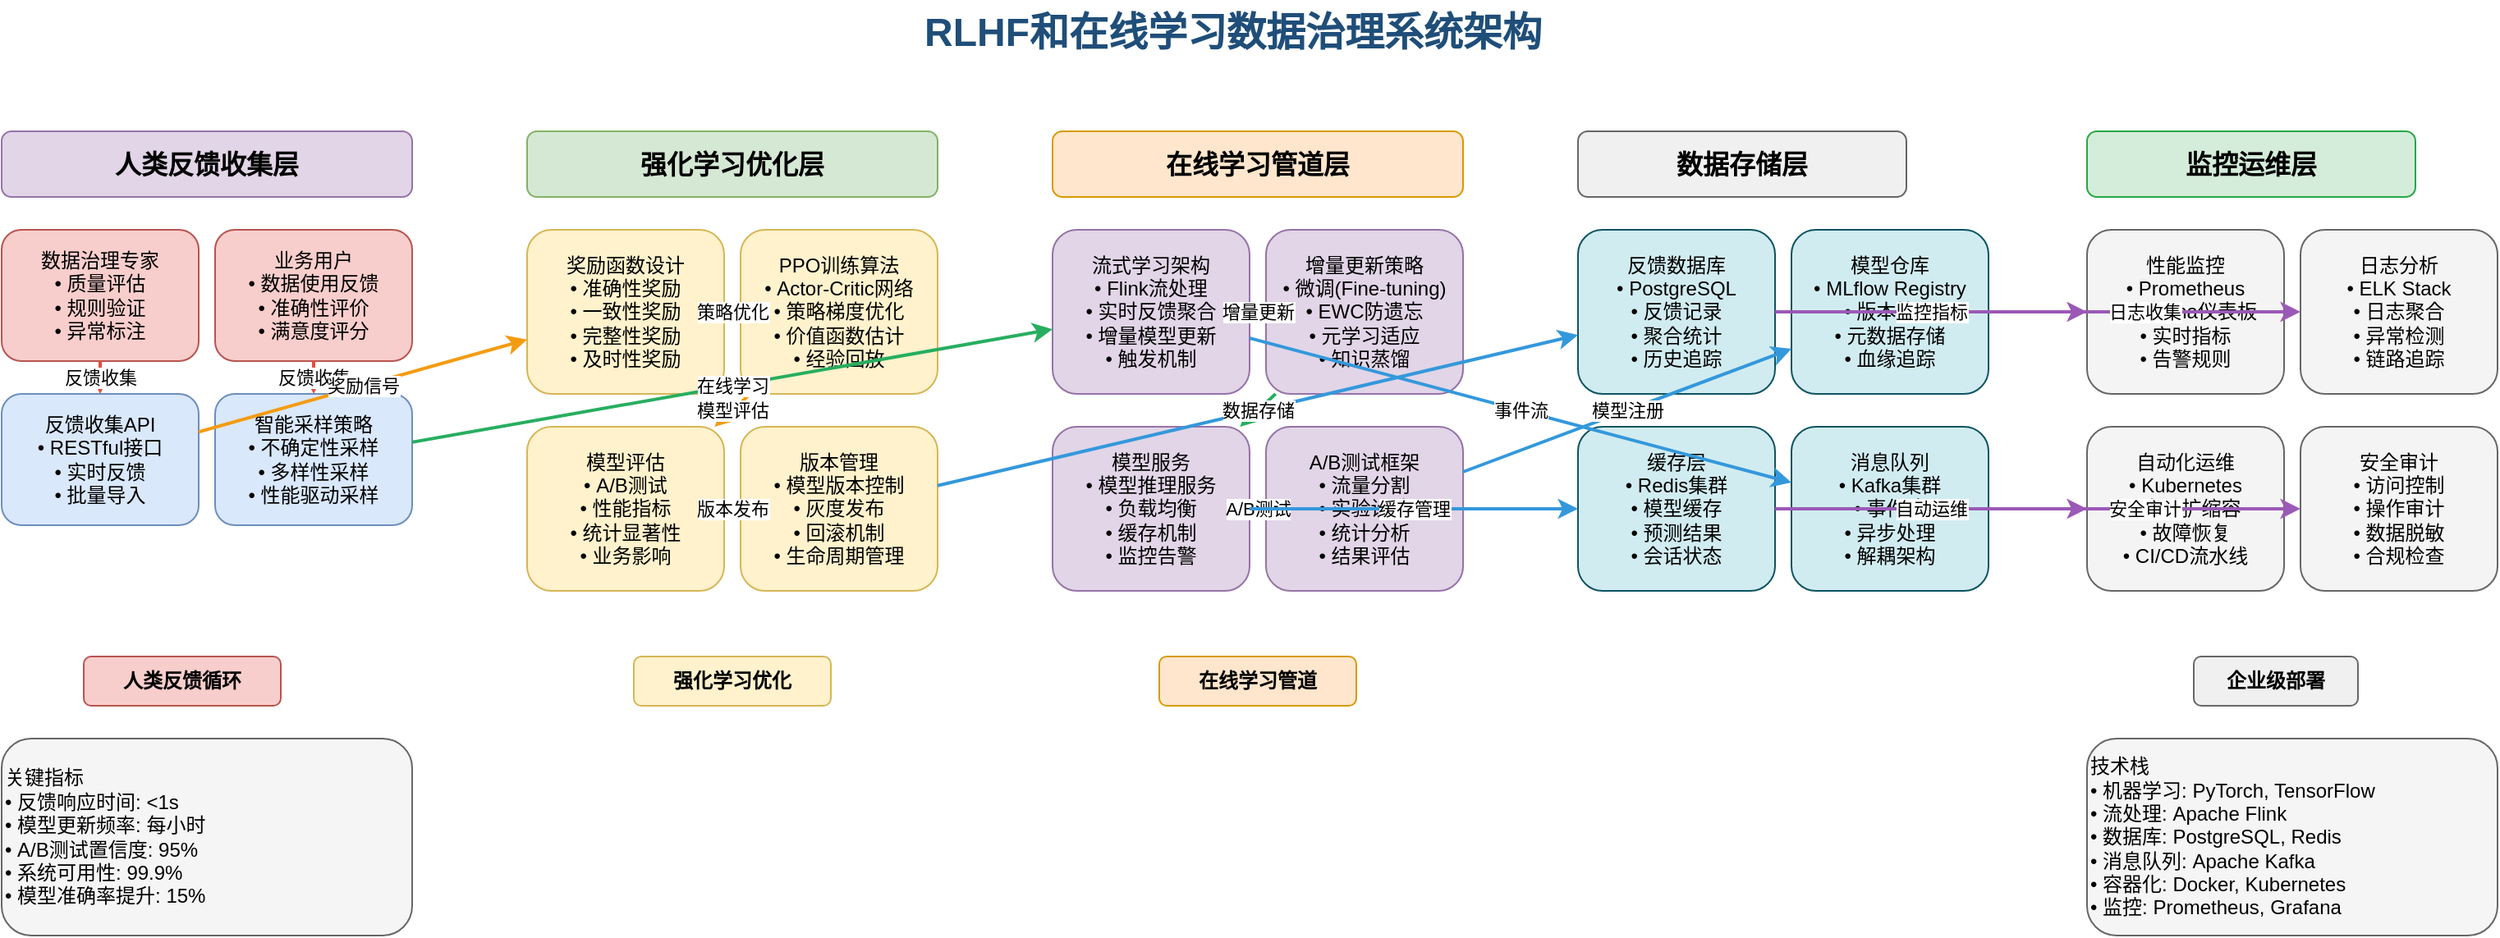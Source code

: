<mxfile version="22.1.16">
  <diagram name="RLHF System Architecture" id="rlhf-system">
    <mxGraphModel dx="1422" dy="794" grid="1" gridSize="10" guides="1" tooltips="1" connect="1" arrows="1" fold="1" page="1" pageScale="1" pageWidth="1654" pageHeight="1169" math="0" shadow="0">
      <root>
        <mxCell id="0" />
        <mxCell id="1" parent="0" />
        
        <!-- 标题 -->
        <mxCell id="title" value="RLHF和在线学习数据治理系统架构" style="text;html=1;strokeColor=none;fillColor=none;align=center;verticalAlign=middle;whiteSpace=wrap;rounded=0;fontSize=24;fontStyle=1;fontColor=#1f4e79;" vertex="1" parent="1">
          <mxGeometry x="550" y="20" width="500" height="40" as="geometry" />
        </mxCell>
        
        <!-- 人类反馈收集层 -->
        <mxCell id="feedback-layer" value="人类反馈收集层" style="rounded=1;whiteSpace=wrap;html=1;fillColor=#e1d5e7;strokeColor=#9673a6;fontSize=16;fontStyle=1;" vertex="1" parent="1">
          <mxGeometry x="50" y="100" width="250" height="40" as="geometry" />
        </mxCell>
        
        <!-- 数据治理专家 -->
        <mxCell id="data-experts" value="数据治理专家&lt;br&gt;• 质量评估&lt;br&gt;• 规则验证&lt;br&gt;• 异常标注" style="rounded=1;whiteSpace=wrap;html=1;fillColor=#f8cecc;strokeColor=#b85450;" vertex="1" parent="1">
          <mxGeometry x="50" y="160" width="120" height="80" as="geometry" />
        </mxCell>
        
        <!-- 业务用户 -->
        <mxCell id="business-users" value="业务用户&lt;br&gt;• 数据使用反馈&lt;br&gt;• 准确性评价&lt;br&gt;• 满意度评分" style="rounded=1;whiteSpace=wrap;html=1;fillColor=#f8cecc;strokeColor=#b85450;" vertex="1" parent="1">
          <mxGeometry x="180" y="160" width="120" height="80" as="geometry" />
        </mxCell>
        
        <!-- 反馈收集API -->
        <mxCell id="feedback-api" value="反馈收集API&lt;br&gt;• RESTful接口&lt;br&gt;• 实时反馈&lt;br&gt;• 批量导入" style="rounded=1;whiteSpace=wrap;html=1;fillColor=#dae8fc;strokeColor=#6c8ebf;" vertex="1" parent="1">
          <mxGeometry x="50" y="260" width="120" height="80" as="geometry" />
        </mxCell>
        
        <!-- 智能采样策略 -->
        <mxCell id="sampling-strategy" value="智能采样策略&lt;br&gt;• 不确定性采样&lt;br&gt;• 多样性采样&lt;br&gt;• 性能驱动采样" style="rounded=1;whiteSpace=wrap;html=1;fillColor=#dae8fc;strokeColor=#6c8ebf;" vertex="1" parent="1">
          <mxGeometry x="180" y="260" width="120" height="80" as="geometry" />
        </mxCell>
        
        <!-- 强化学习优化层 -->
        <mxCell id="rl-layer" value="强化学习优化层" style="rounded=1;whiteSpace=wrap;html=1;fillColor=#d5e8d4;strokeColor=#82b366;fontSize=16;fontStyle=1;" vertex="1" parent="1">
          <mxGeometry x="370" y="100" width="250" height="40" as="geometry" />
        </mxCell>
        
        <!-- 奖励函数设计 -->
        <mxCell id="reward-function" value="奖励函数设计&lt;br&gt;• 准确性奖励&lt;br&gt;• 一致性奖励&lt;br&gt;• 完整性奖励&lt;br&gt;• 及时性奖励" style="rounded=1;whiteSpace=wrap;html=1;fillColor=#fff2cc;strokeColor=#d6b656;" vertex="1" parent="1">
          <mxGeometry x="370" y="160" width="120" height="100" as="geometry" />
        </mxCell>
        
        <!-- PPO训练算法 -->
        <mxCell id="ppo-training" value="PPO训练算法&lt;br&gt;• Actor-Critic网络&lt;br&gt;• 策略梯度优化&lt;br&gt;• 价值函数估计&lt;br&gt;• 经验回放" style="rounded=1;whiteSpace=wrap;html=1;fillColor=#fff2cc;strokeColor=#d6b656;" vertex="1" parent="1">
          <mxGeometry x="500" y="160" width="120" height="100" as="geometry" />
        </mxCell>
        
        <!-- 模型评估 -->
        <mxCell id="model-evaluation" value="模型评估&lt;br&gt;• A/B测试&lt;br&gt;• 性能指标&lt;br&gt;• 统计显著性&lt;br&gt;• 业务影响" style="rounded=1;whiteSpace=wrap;html=1;fillColor=#fff2cc;strokeColor=#d6b656;" vertex="1" parent="1">
          <mxGeometry x="370" y="280" width="120" height="100" as="geometry" />
        </mxCell>
        
        <!-- 版本管理 -->
        <mxCell id="version-management" value="版本管理&lt;br&gt;• 模型版本控制&lt;br&gt;• 灰度发布&lt;br&gt;• 回滚机制&lt;br&gt;• 生命周期管理" style="rounded=1;whiteSpace=wrap;html=1;fillColor=#fff2cc;strokeColor=#d6b656;" vertex="1" parent="1">
          <mxGeometry x="500" y="280" width="120" height="100" as="geometry" />
        </mxCell>
        
        <!-- 在线学习管道层 -->
        <mxCell id="online-learning-layer" value="在线学习管道层" style="rounded=1;whiteSpace=wrap;html=1;fillColor=#ffe6cc;strokeColor=#d79b00;fontSize=16;fontStyle=1;" vertex="1" parent="1">
          <mxGeometry x="690" y="100" width="250" height="40" as="geometry" />
        </mxCell>
        
        <!-- 流式学习架构 -->
        <mxCell id="streaming-learning" value="流式学习架构&lt;br&gt;• Flink流处理&lt;br&gt;• 实时反馈聚合&lt;br&gt;• 增量模型更新&lt;br&gt;• 触发机制" style="rounded=1;whiteSpace=wrap;html=1;fillColor=#e1d5e7;strokeColor=#9673a6;" vertex="1" parent="1">
          <mxGeometry x="690" y="160" width="120" height="100" as="geometry" />
        </mxCell>
        
        <!-- 增量更新策略 -->
        <mxCell id="incremental-update" value="增量更新策略&lt;br&gt;• 微调(Fine-tuning)&lt;br&gt;• EWC防遗忘&lt;br&gt;• 元学习适应&lt;br&gt;• 知识蒸馏" style="rounded=1;whiteSpace=wrap;html=1;fillColor=#e1d5e7;strokeColor=#9673a6;" vertex="1" parent="1">
          <mxGeometry x="820" y="160" width="120" height="100" as="geometry" />
        </mxCell>
        
        <!-- 模型服务 -->
        <mxCell id="model-serving" value="模型服务&lt;br&gt;• 模型推理服务&lt;br&gt;• 负载均衡&lt;br&gt;• 缓存机制&lt;br&gt;• 监控告警" style="rounded=1;whiteSpace=wrap;html=1;fillColor=#e1d5e7;strokeColor=#9673a6;" vertex="1" parent="1">
          <mxGeometry x="690" y="280" width="120" height="100" as="geometry" />
        </mxCell>
        
        <!-- A/B测试框架 -->
        <mxCell id="ab-testing" value="A/B测试框架&lt;br&gt;• 流量分割&lt;br&gt;• 实验设计&lt;br&gt;• 统计分析&lt;br&gt;• 结果评估" style="rounded=1;whiteSpace=wrap;html=1;fillColor=#e1d5e7;strokeColor=#9673a6;" vertex="1" parent="1">
          <mxGeometry x="820" y="280" width="120" height="100" as="geometry" />
        </mxCell>
        
        <!-- 数据存储层 -->
        <mxCell id="storage-layer" value="数据存储层" style="rounded=1;whiteSpace=wrap;html=1;fillColor=#f0f0f0;strokeColor=#666666;fontSize=16;fontStyle=1;" vertex="1" parent="1">
          <mxGeometry x="1010" y="100" width="200" height="40" as="geometry" />
        </mxCell>
        
        <!-- 反馈数据库 -->
        <mxCell id="feedback-db" value="反馈数据库&lt;br&gt;• PostgreSQL&lt;br&gt;• 反馈记录&lt;br&gt;• 聚合统计&lt;br&gt;• 历史追踪" style="rounded=1;whiteSpace=wrap;html=1;fillColor=#d1ecf1;strokeColor=#0c5460;" vertex="1" parent="1">
          <mxGeometry x="1010" y="160" width="120" height="100" as="geometry" />
        </mxCell>
        
        <!-- 模型仓库 -->
        <mxCell id="model-registry" value="模型仓库&lt;br&gt;• MLflow Registry&lt;br&gt;• 版本管理&lt;br&gt;• 元数据存储&lt;br&gt;• 血缘追踪" style="rounded=1;whiteSpace=wrap;html=1;fillColor=#d1ecf1;strokeColor=#0c5460;" vertex="1" parent="1">
          <mxGeometry x="1140" y="160" width="120" height="100" as="geometry" />
        </mxCell>
        
        <!-- 缓存层 -->
        <mxCell id="cache-layer" value="缓存层&lt;br&gt;• Redis集群&lt;br&gt;• 模型缓存&lt;br&gt;• 预测结果&lt;br&gt;• 会话状态" style="rounded=1;whiteSpace=wrap;html=1;fillColor=#d1ecf1;strokeColor=#0c5460;" vertex="1" parent="1">
          <mxGeometry x="1010" y="280" width="120" height="100" as="geometry" />
        </mxCell>
        
        <!-- 消息队列 -->
        <mxCell id="message-queue" value="消息队列&lt;br&gt;• Kafka集群&lt;br&gt;• 事件流&lt;br&gt;• 异步处理&lt;br&gt;• 解耦架构" style="rounded=1;whiteSpace=wrap;html=1;fillColor=#d1ecf1;strokeColor=#0c5460;" vertex="1" parent="1">
          <mxGeometry x="1140" y="280" width="120" height="100" as="geometry" />
        </mxCell>
        
        <!-- 监控运维层 -->
        <mxCell id="monitoring-layer" value="监控运维层" style="rounded=1;whiteSpace=wrap;html=1;fillColor=#d4edda;strokeColor=#28a745;fontSize=16;fontStyle=1;" vertex="1" parent="1">
          <mxGeometry x="1320" y="100" width="200" height="40" as="geometry" />
        </mxCell>
        
        <!-- 性能监控 -->
        <mxCell id="performance-monitoring" value="性能监控&lt;br&gt;• Prometheus&lt;br&gt;• Grafana仪表板&lt;br&gt;• 实时指标&lt;br&gt;• 告警规则" style="rounded=1;whiteSpace=wrap;html=1;fillColor=#f4f4f4;strokeColor=#666666;" vertex="1" parent="1">
          <mxGeometry x="1320" y="160" width="120" height="100" as="geometry" />
        </mxCell>
        
        <!-- 日志分析 -->
        <mxCell id="log-analysis" value="日志分析&lt;br&gt;• ELK Stack&lt;br&gt;• 日志聚合&lt;br&gt;• 异常检测&lt;br&gt;• 链路追踪" style="rounded=1;whiteSpace=wrap;html=1;fillColor=#f4f4f4;strokeColor=#666666;" vertex="1" parent="1">
          <mxGeometry x="1450" y="160" width="120" height="100" as="geometry" />
        </mxCell>
        
        <!-- 自动化运维 -->
        <mxCell id="automation" value="自动化运维&lt;br&gt;• Kubernetes&lt;br&gt;• 自动扩缩容&lt;br&gt;• 故障恢复&lt;br&gt;• CI/CD流水线" style="rounded=1;whiteSpace=wrap;html=1;fillColor=#f4f4f4;strokeColor=#666666;" vertex="1" parent="1">
          <mxGeometry x="1320" y="280" width="120" height="100" as="geometry" />
        </mxCell>
        
        <!-- 安全审计 -->
        <mxCell id="security-audit" value="安全审计&lt;br&gt;• 访问控制&lt;br&gt;• 操作审计&lt;br&gt;• 数据脱敏&lt;br&gt;• 合规检查" style="rounded=1;whiteSpace=wrap;html=1;fillColor=#f4f4f4;strokeColor=#666666;" vertex="1" parent="1">
          <mxGeometry x="1450" y="280" width="120" height="100" as="geometry" />
        </mxCell>
        
        <!-- 数据流箭头 -->
        <mxCell id="flow1" value="反馈收集" style="endArrow=classic;html=1;rounded=0;strokeWidth=2;strokeColor=#e74c3c;" edge="1" parent="1" source="data-experts" target="feedback-api">
          <mxGeometry width="50" height="50" relative="1" as="geometry">
            <mxPoint x="110" y="240" as="sourcePoint" />
            <mxPoint x="110" y="260" as="targetPoint" />
          </mxGeometry>
        </mxCell>
        
        <mxCell id="flow2" value="反馈收集" style="endArrow=classic;html=1;rounded=0;strokeWidth=2;strokeColor=#e74c3c;" edge="1" parent="1" source="business-users" target="sampling-strategy">
          <mxGeometry width="50" height="50" relative="1" as="geometry">
            <mxPoint x="240" y="240" as="sourcePoint" />
            <mxPoint x="240" y="260" as="targetPoint" />
          </mxGeometry>
        </mxCell>
        
        <mxCell id="flow3" value="奖励信号" style="endArrow=classic;html=1;rounded=0;strokeWidth=2;strokeColor=#f39c12;" edge="1" parent="1" source="feedback-api" target="reward-function">
          <mxGeometry width="50" height="50" relative="1" as="geometry">
            <mxPoint x="170" y="300" as="sourcePoint" />
            <mxPoint x="370" y="210" as="targetPoint" />
          </mxGeometry>
        </mxCell>
        
        <mxCell id="flow4" value="策略优化" style="endArrow=classic;html=1;rounded=0;strokeWidth=2;strokeColor=#f39c12;" edge="1" parent="1" source="reward-function" target="ppo-training">
          <mxGeometry width="50" height="50" relative="1" as="geometry">
            <mxPoint x="490" y="210" as="sourcePoint" />
            <mxPoint x="500" y="210" as="targetPoint" />
          </mxGeometry>
        </mxCell>
        
        <mxCell id="flow5" value="模型评估" style="endArrow=classic;html=1;rounded=0;strokeWidth=2;strokeColor=#f39c12;" edge="1" parent="1" source="ppo-training" target="model-evaluation">
          <mxGeometry width="50" height="50" relative="1" as="geometry">
            <mxPoint x="560" y="260" as="sourcePoint" />
            <mxPoint x="430" y="280" as="targetPoint" />
          </mxGeometry>
        </mxCell>
        
        <mxCell id="flow6" value="版本发布" style="endArrow=classic;html=1;rounded=0;strokeWidth=2;strokeColor=#f39c12;" edge="1" parent="1" source="model-evaluation" target="version-management">
          <mxGeometry width="50" height="50" relative="1" as="geometry">
            <mxPoint x="490" y="330" as="sourcePoint" />
            <mxPoint x="500" y="330" as="targetPoint" />
          </mxGeometry>
        </mxCell>
        
        <mxCell id="flow7" value="在线学习" style="endArrow=classic;html=1;rounded=0;strokeWidth=2;strokeColor=#27ae60;" edge="1" parent="1" source="sampling-strategy" target="streaming-learning">
          <mxGeometry width="50" height="50" relative="1" as="geometry">
            <mxPoint x="300" y="300" as="sourcePoint" />
            <mxPoint x="690" y="210" as="targetPoint" />
          </mxGeometry>
        </mxCell>
        
        <mxCell id="flow8" value="增量更新" style="endArrow=classic;html=1;rounded=0;strokeWidth=2;strokeColor=#27ae60;" edge="1" parent="1" source="streaming-learning" target="incremental-update">
          <mxGeometry width="50" height="50" relative="1" as="geometry">
            <mxPoint x="810" y="210" as="sourcePoint" />
            <mxPoint x="820" y="210" as="targetPoint" />
          </mxGeometry>
        </mxCell>
        
        <mxCell id="flow9" value="模型服务" style="endArrow=classic;html=1;rounded=0;strokeWidth=2;strokeColor=#27ae60;" edge="1" parent="1" source="incremental-update" target="model-serving">
          <mxGeometry width="50" height="50" relative="1" as="geometry">
            <mxPoint x="880" y="260" as="sourcePoint" />
            <mxPoint x="750" y="280" as="targetPoint" />
          </mxGeometry>
        </mxCell>
        
        <mxCell id="flow10" value="A/B测试" style="endArrow=classic;html=1;rounded=0;strokeWidth=2;strokeColor=#27ae60;" edge="1" parent="1" source="model-serving" target="ab-testing">
          <mxGeometry width="50" height="50" relative="1" as="geometry">
            <mxPoint x="810" y="330" as="sourcePoint" />
            <mxPoint x="820" y="330" as="targetPoint" />
          </mxGeometry>
        </mxCell>
        
        <mxCell id="flow11" value="数据存储" style="endArrow=classic;html=1;rounded=0;strokeWidth=2;strokeColor=#3498db;" edge="1" parent="1" source="version-management" target="feedback-db">
          <mxGeometry width="50" height="50" relative="1" as="geometry">
            <mxPoint x="620" y="330" as="sourcePoint" />
            <mxPoint x="1010" y="210" as="targetPoint" />
          </mxGeometry>
        </mxCell>
        
        <mxCell id="flow12" value="模型注册" style="endArrow=classic;html=1;rounded=0;strokeWidth=2;strokeColor=#3498db;" edge="1" parent="1" source="ab-testing" target="model-registry">
          <mxGeometry width="50" height="50" relative="1" as="geometry">
            <mxPoint x="940" y="330" as="sourcePoint" />
            <mxPoint x="1140" y="210" as="targetPoint" />
          </mxGeometry>
        </mxCell>
        
        <mxCell id="flow13" value="缓存管理" style="endArrow=classic;html=1;rounded=0;strokeWidth=2;strokeColor=#3498db;" edge="1" parent="1" source="model-serving" target="cache-layer">
          <mxGeometry width="50" height="50" relative="1" as="geometry">
            <mxPoint x="810" y="330" as="sourcePoint" />
            <mxPoint x="1010" y="330" as="targetPoint" />
          </mxGeometry>
        </mxCell>
        
        <mxCell id="flow14" value="事件流" style="endArrow=classic;html=1;rounded=0;strokeWidth=2;strokeColor=#3498db;" edge="1" parent="1" source="streaming-learning" target="message-queue">
          <mxGeometry width="50" height="50" relative="1" as="geometry">
            <mxPoint x="810" y="210" as="sourcePoint" />
            <mxPoint x="1140" y="330" as="targetPoint" />
          </mxGeometry>
        </mxCell>
        
        <mxCell id="flow15" value="监控指标" style="endArrow=classic;html=1;rounded=0;strokeWidth=2;strokeColor=#9b59b6;" edge="1" parent="1" source="feedback-db" target="performance-monitoring">
          <mxGeometry width="50" height="50" relative="1" as="geometry">
            <mxPoint x="1130" y="210" as="sourcePoint" />
            <mxPoint x="1320" y="210" as="targetPoint" />
          </mxGeometry>
        </mxCell>
        
        <mxCell id="flow16" value="日志收集" style="endArrow=classic;html=1;rounded=0;strokeWidth=2;strokeColor=#9b59b6;" edge="1" parent="1" source="model-registry" target="log-analysis">
          <mxGeometry width="50" height="50" relative="1" as="geometry">
            <mxPoint x="1260" y="210" as="sourcePoint" />
            <mxPoint x="1450" y="210" as="targetPoint" />
          </mxGeometry>
        </mxCell>
        
        <mxCell id="flow17" value="自动运维" style="endArrow=classic;html=1;rounded=0;strokeWidth=2;strokeColor=#9b59b6;" edge="1" parent="1" source="cache-layer" target="automation">
          <mxGeometry width="50" height="50" relative="1" as="geometry">
            <mxPoint x="1130" y="330" as="sourcePoint" />
            <mxPoint x="1320" y="330" as="targetPoint" />
          </mxGeometry>
        </mxCell>
        
        <mxCell id="flow18" value="安全审计" style="endArrow=classic;html=1;rounded=0;strokeWidth=2;strokeColor=#9b59b6;" edge="1" parent="1" source="message-queue" target="security-audit">
          <mxGeometry width="50" height="50" relative="1" as="geometry">
            <mxPoint x="1260" y="330" as="sourcePoint" />
            <mxPoint x="1450" y="330" as="targetPoint" />
          </mxGeometry>
        </mxCell>
        
        <!-- 系统特性标注 -->
        <mxCell id="feature1" value="人类反馈循环" style="text;html=1;strokeColor=#b85450;fillColor=#f8cecc;align=center;verticalAlign=middle;whiteSpace=wrap;rounded=1;fontSize=12;fontStyle=1;" vertex="1" parent="1">
          <mxGeometry x="100" y="420" width="120" height="30" as="geometry" />
        </mxCell>
        
        <mxCell id="feature2" value="强化学习优化" style="text;html=1;strokeColor=#d6b656;fillColor=#fff2cc;align=center;verticalAlign=middle;whiteSpace=wrap;rounded=1;fontSize=12;fontStyle=1;" vertex="1" parent="1">
          <mxGeometry x="435" y="420" width="120" height="30" as="geometry" />
        </mxCell>
        
        <mxCell id="feature3" value="在线学习管道" style="text;html=1;strokeColor=#d79b00;fillColor=#ffe6cc;align=center;verticalAlign=middle;whiteSpace=wrap;rounded=1;fontSize=12;fontStyle=1;" vertex="1" parent="1">
          <mxGeometry x="755" y="420" width="120" height="30" as="geometry" />
        </mxCell>
        
        <mxCell id="feature4" value="企业级部署" style="text;html=1;strokeColor=#666666;fillColor=#f0f0f0;align=center;verticalAlign=middle;whiteSpace=wrap;rounded=1;fontSize=12;fontStyle=1;" vertex="1" parent="1">
          <mxGeometry x="1385" y="420" width="100" height="30" as="geometry" />
        </mxCell>
        
        <!-- 关键指标 -->
        <mxCell id="metrics" value="关键指标&lt;br&gt;• 反馈响应时间: &amp;lt;1s&lt;br&gt;• 模型更新频率: 每小时&lt;br&gt;• A/B测试置信度: 95%&lt;br&gt;• 系统可用性: 99.9%&lt;br&gt;• 模型准确率提升: 15%" style="rounded=1;whiteSpace=wrap;html=1;fillColor=#f5f5f5;strokeColor=#666666;align=left;" vertex="1" parent="1">
          <mxGeometry x="50" y="470" width="250" height="120" as="geometry" />
        </mxCell>
        
        <!-- 技术栈 -->
        <mxCell id="tech-stack" value="技术栈&lt;br&gt;• 机器学习: PyTorch, TensorFlow&lt;br&gt;• 流处理: Apache Flink&lt;br&gt;• 数据库: PostgreSQL, Redis&lt;br&gt;• 消息队列: Apache Kafka&lt;br&gt;• 容器化: Docker, Kubernetes&lt;br&gt;• 监控: Prometheus, Grafana" style="rounded=1;whiteSpace=wrap;html=1;fillColor=#f5f5f5;strokeColor=#666666;align=left;" vertex="1" parent="1">
          <mxGeometry x="1320" y="470" width="250" height="120" as="geometry" />
        </mxCell>
        
      </root>
    </mxGraphModel>
  </diagram>
</mxfile>
